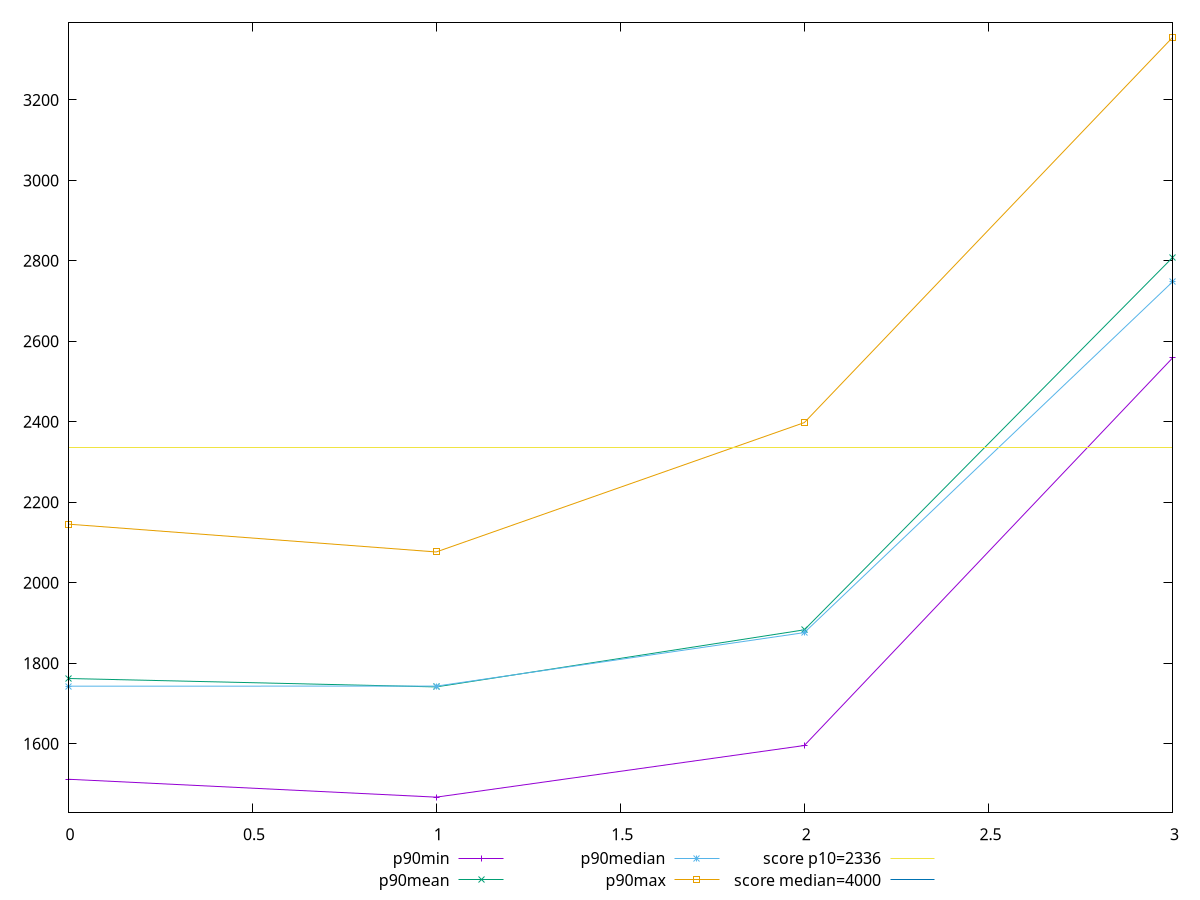 reset

$p90Min <<EOF
0 1511.6129999999998
1 1467.111
2 1595.5299999999997
3 2558.581
EOF

$p90Mean <<EOF
0 1761.957345744682
1 1741.0840101063827
2 1882.9992010638312
3 2808.0966542553183
EOF

$p90Median <<EOF
0 1742.94375
1 1743.0985
2 1876.073
3 2747.8005000000003
EOF

$p90Max <<EOF
0 2145.6984999999995
1 2076.4809999999998
2 2398.0975
3 3355.1759999999995
EOF

set key outside below
set xrange [0:3]
set yrange [1429.3497000000002:3392.9372999999996]
set trange [1429.3497000000002:3392.9372999999996]
set terminal svg size 640, 560 enhanced background rgb 'white'
set output "reports/report_00028_2021-02-24T12-49-42.674Z/first-contentful-paint/progression/value.svg"

plot $p90Min title "p90min" with linespoints, \
     $p90Mean title "p90mean" with linespoints, \
     $p90Median title "p90median" with linespoints, \
     $p90Max title "p90max" with linespoints, \
     2336 title "score p10=2336", \
     4000 title "score median=4000"

reset
